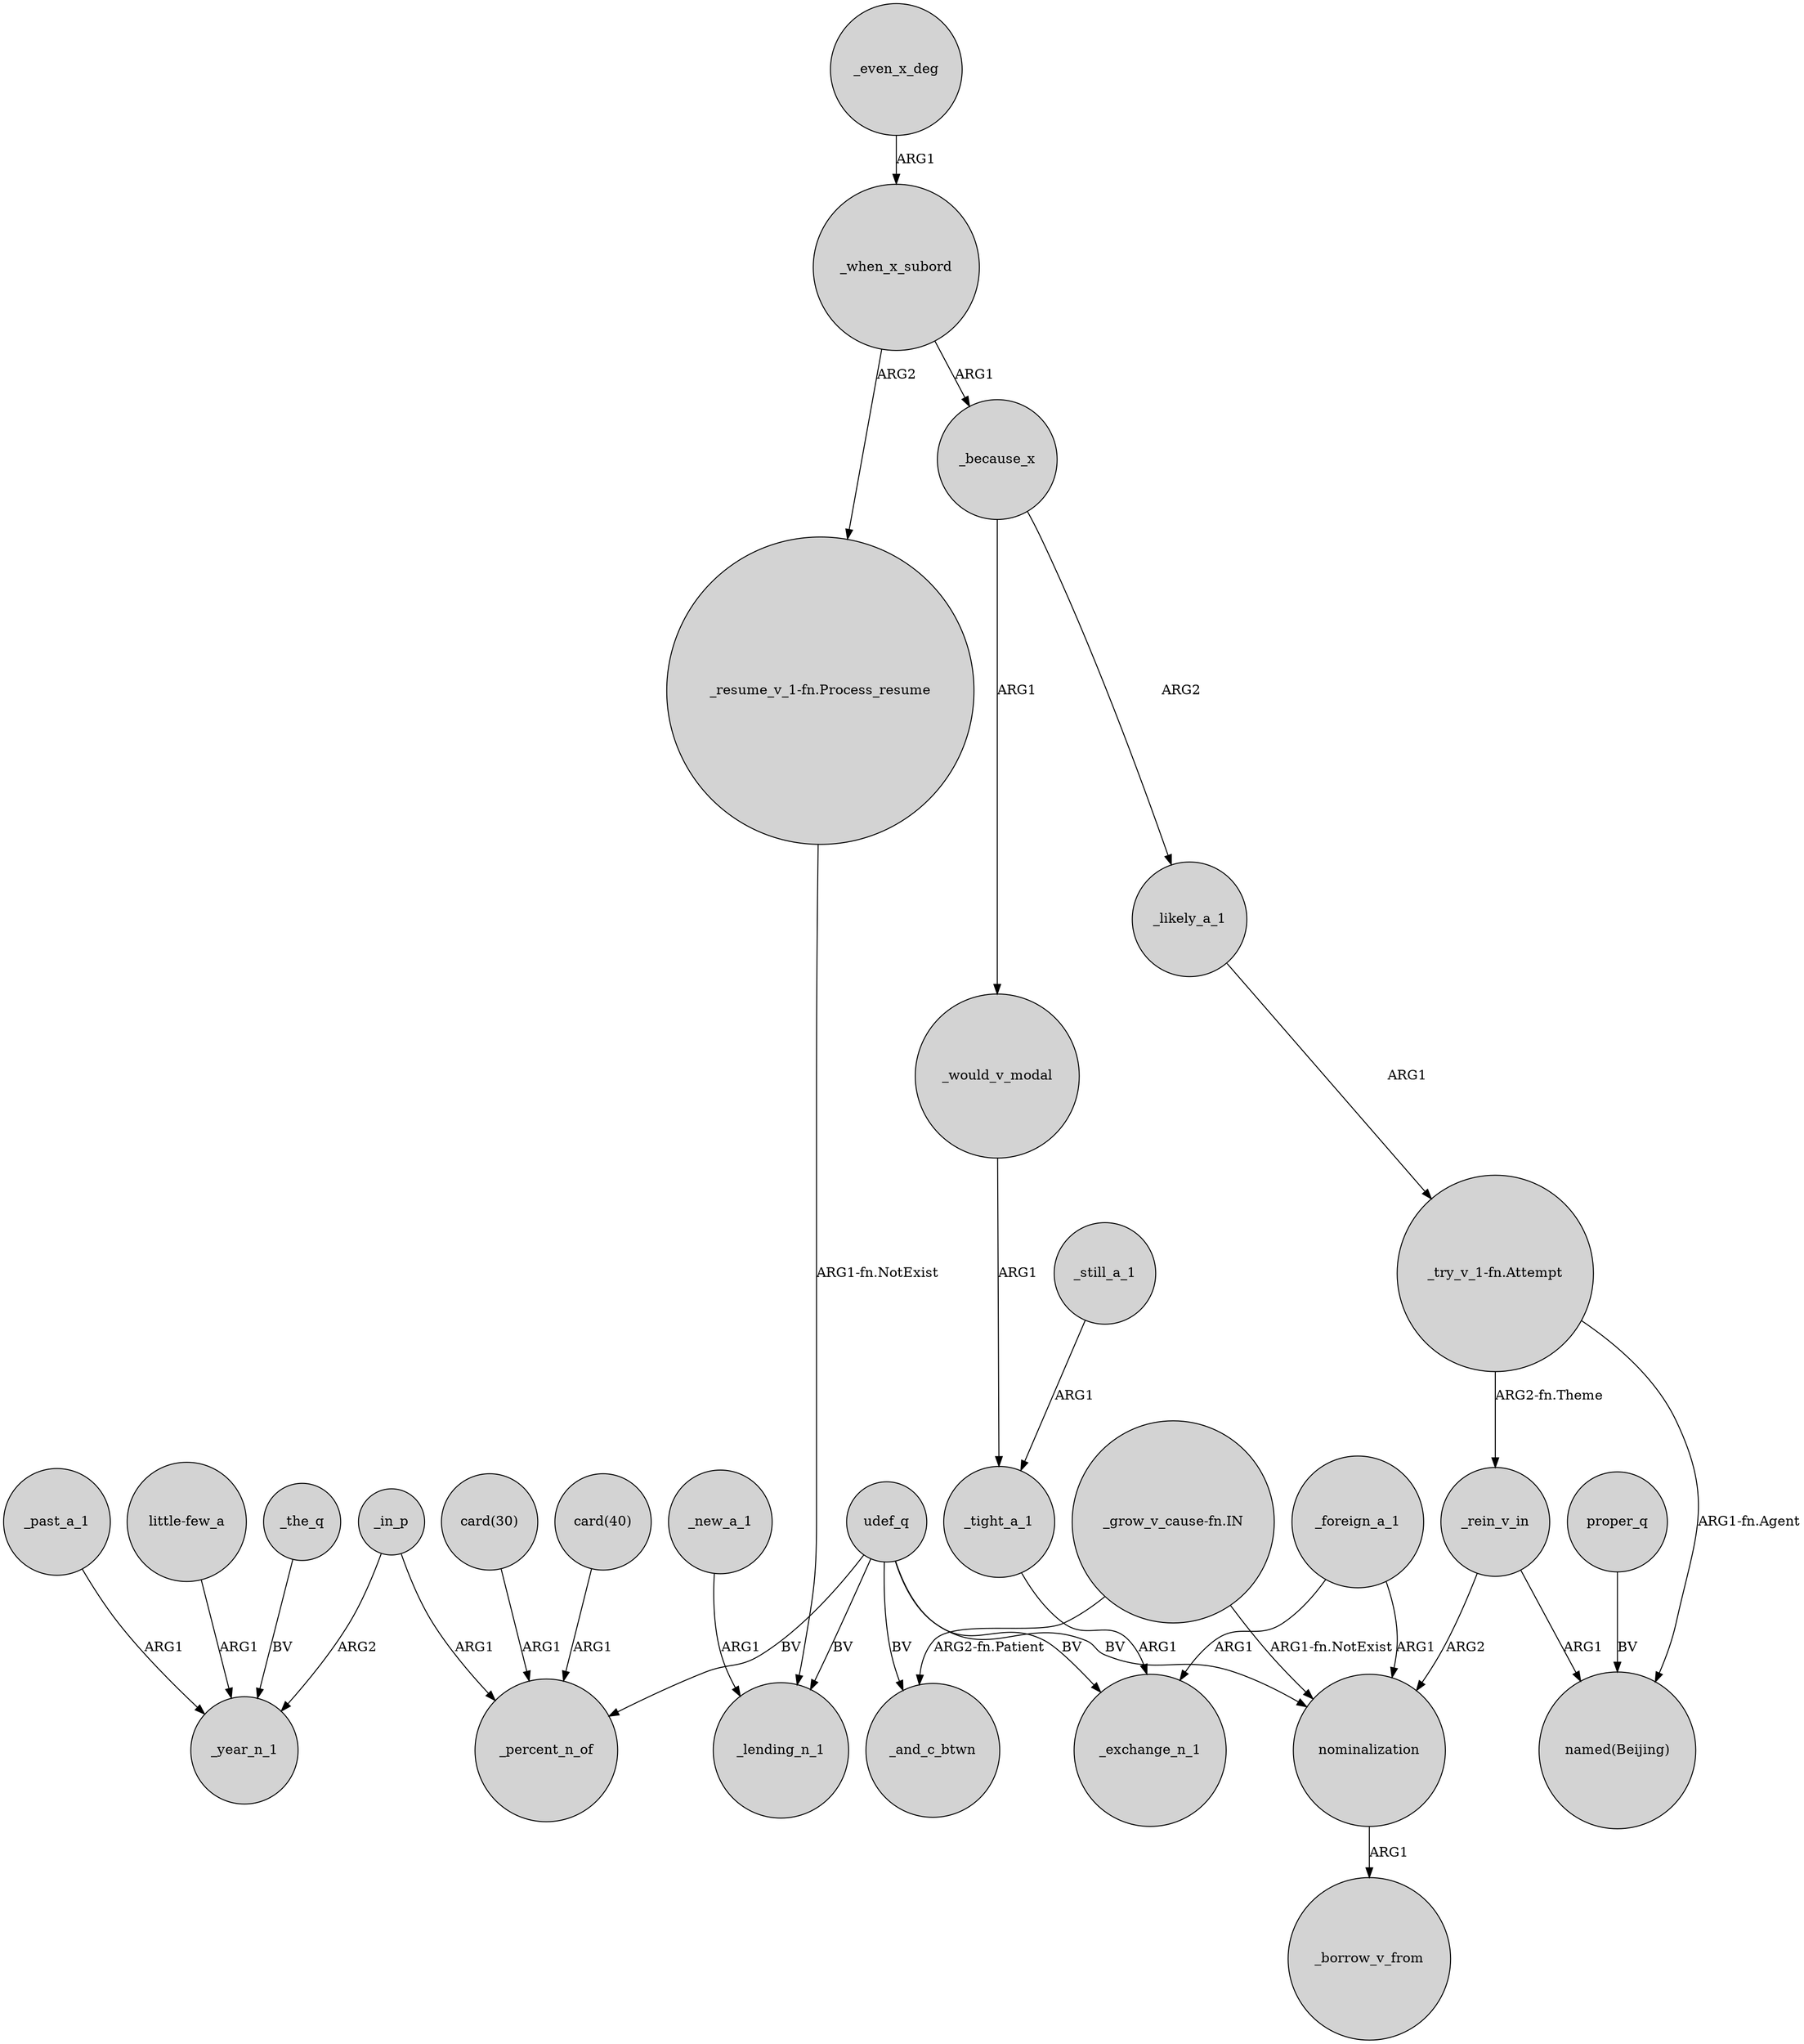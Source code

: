 digraph {
	node [shape=circle style=filled]
	"_resume_v_1-fn.Process_resume" -> _lending_n_1 [label="ARG1-fn.NotExist"]
	_rein_v_in -> "named(Beijing)" [label=ARG1]
	_would_v_modal -> _tight_a_1 [label=ARG1]
	udef_q -> _lending_n_1 [label=BV]
	_when_x_subord -> "_resume_v_1-fn.Process_resume" [label=ARG2]
	_in_p -> _year_n_1 [label=ARG2]
	_even_x_deg -> _when_x_subord [label=ARG1]
	"card(40)" -> _percent_n_of [label=ARG1]
	_rein_v_in -> nominalization [label=ARG2]
	_foreign_a_1 -> _exchange_n_1 [label=ARG1]
	"_grow_v_cause-fn.IN" -> nominalization [label="ARG1-fn.NotExist"]
	_in_p -> _percent_n_of [label=ARG1]
	nominalization -> _borrow_v_from [label=ARG1]
	_foreign_a_1 -> nominalization [label=ARG1]
	_likely_a_1 -> "_try_v_1-fn.Attempt" [label=ARG1]
	"_try_v_1-fn.Attempt" -> _rein_v_in [label="ARG2-fn.Theme"]
	"card(30)" -> _percent_n_of [label=ARG1]
	_past_a_1 -> _year_n_1 [label=ARG1]
	_because_x -> _likely_a_1 [label=ARG2]
	_tight_a_1 -> _exchange_n_1 [label=ARG1]
	_because_x -> _would_v_modal [label=ARG1]
	"_try_v_1-fn.Attempt" -> "named(Beijing)" [label="ARG1-fn.Agent"]
	_when_x_subord -> _because_x [label=ARG1]
	"little-few_a" -> _year_n_1 [label=ARG1]
	udef_q -> nominalization [label=BV]
	_the_q -> _year_n_1 [label=BV]
	"_grow_v_cause-fn.IN" -> _and_c_btwn [label="ARG2-fn.Patient"]
	_still_a_1 -> _tight_a_1 [label=ARG1]
	udef_q -> _percent_n_of [label=BV]
	udef_q -> _exchange_n_1 [label=BV]
	udef_q -> _and_c_btwn [label=BV]
	_new_a_1 -> _lending_n_1 [label=ARG1]
	proper_q -> "named(Beijing)" [label=BV]
}
